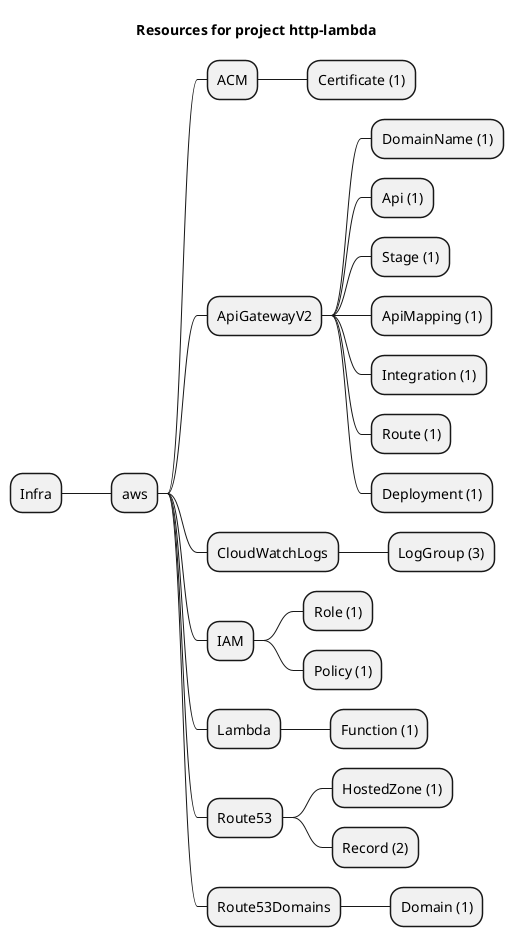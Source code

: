 @startmindmap
title Resources for project http-lambda
skinparam monochrome true
+ Infra
++ aws
+++ ACM
++++ Certificate (1)
+++ ApiGatewayV2
++++ DomainName (1)
++++ Api (1)
++++ Stage (1)
++++ ApiMapping (1)
++++ Integration (1)
++++ Route (1)
++++ Deployment (1)
+++ CloudWatchLogs
++++ LogGroup (3)
+++ IAM
++++ Role (1)
++++ Policy (1)
+++ Lambda
++++ Function (1)
+++ Route53
++++ HostedZone (1)
++++ Record (2)
+++ Route53Domains
++++ Domain (1)
@endmindmap